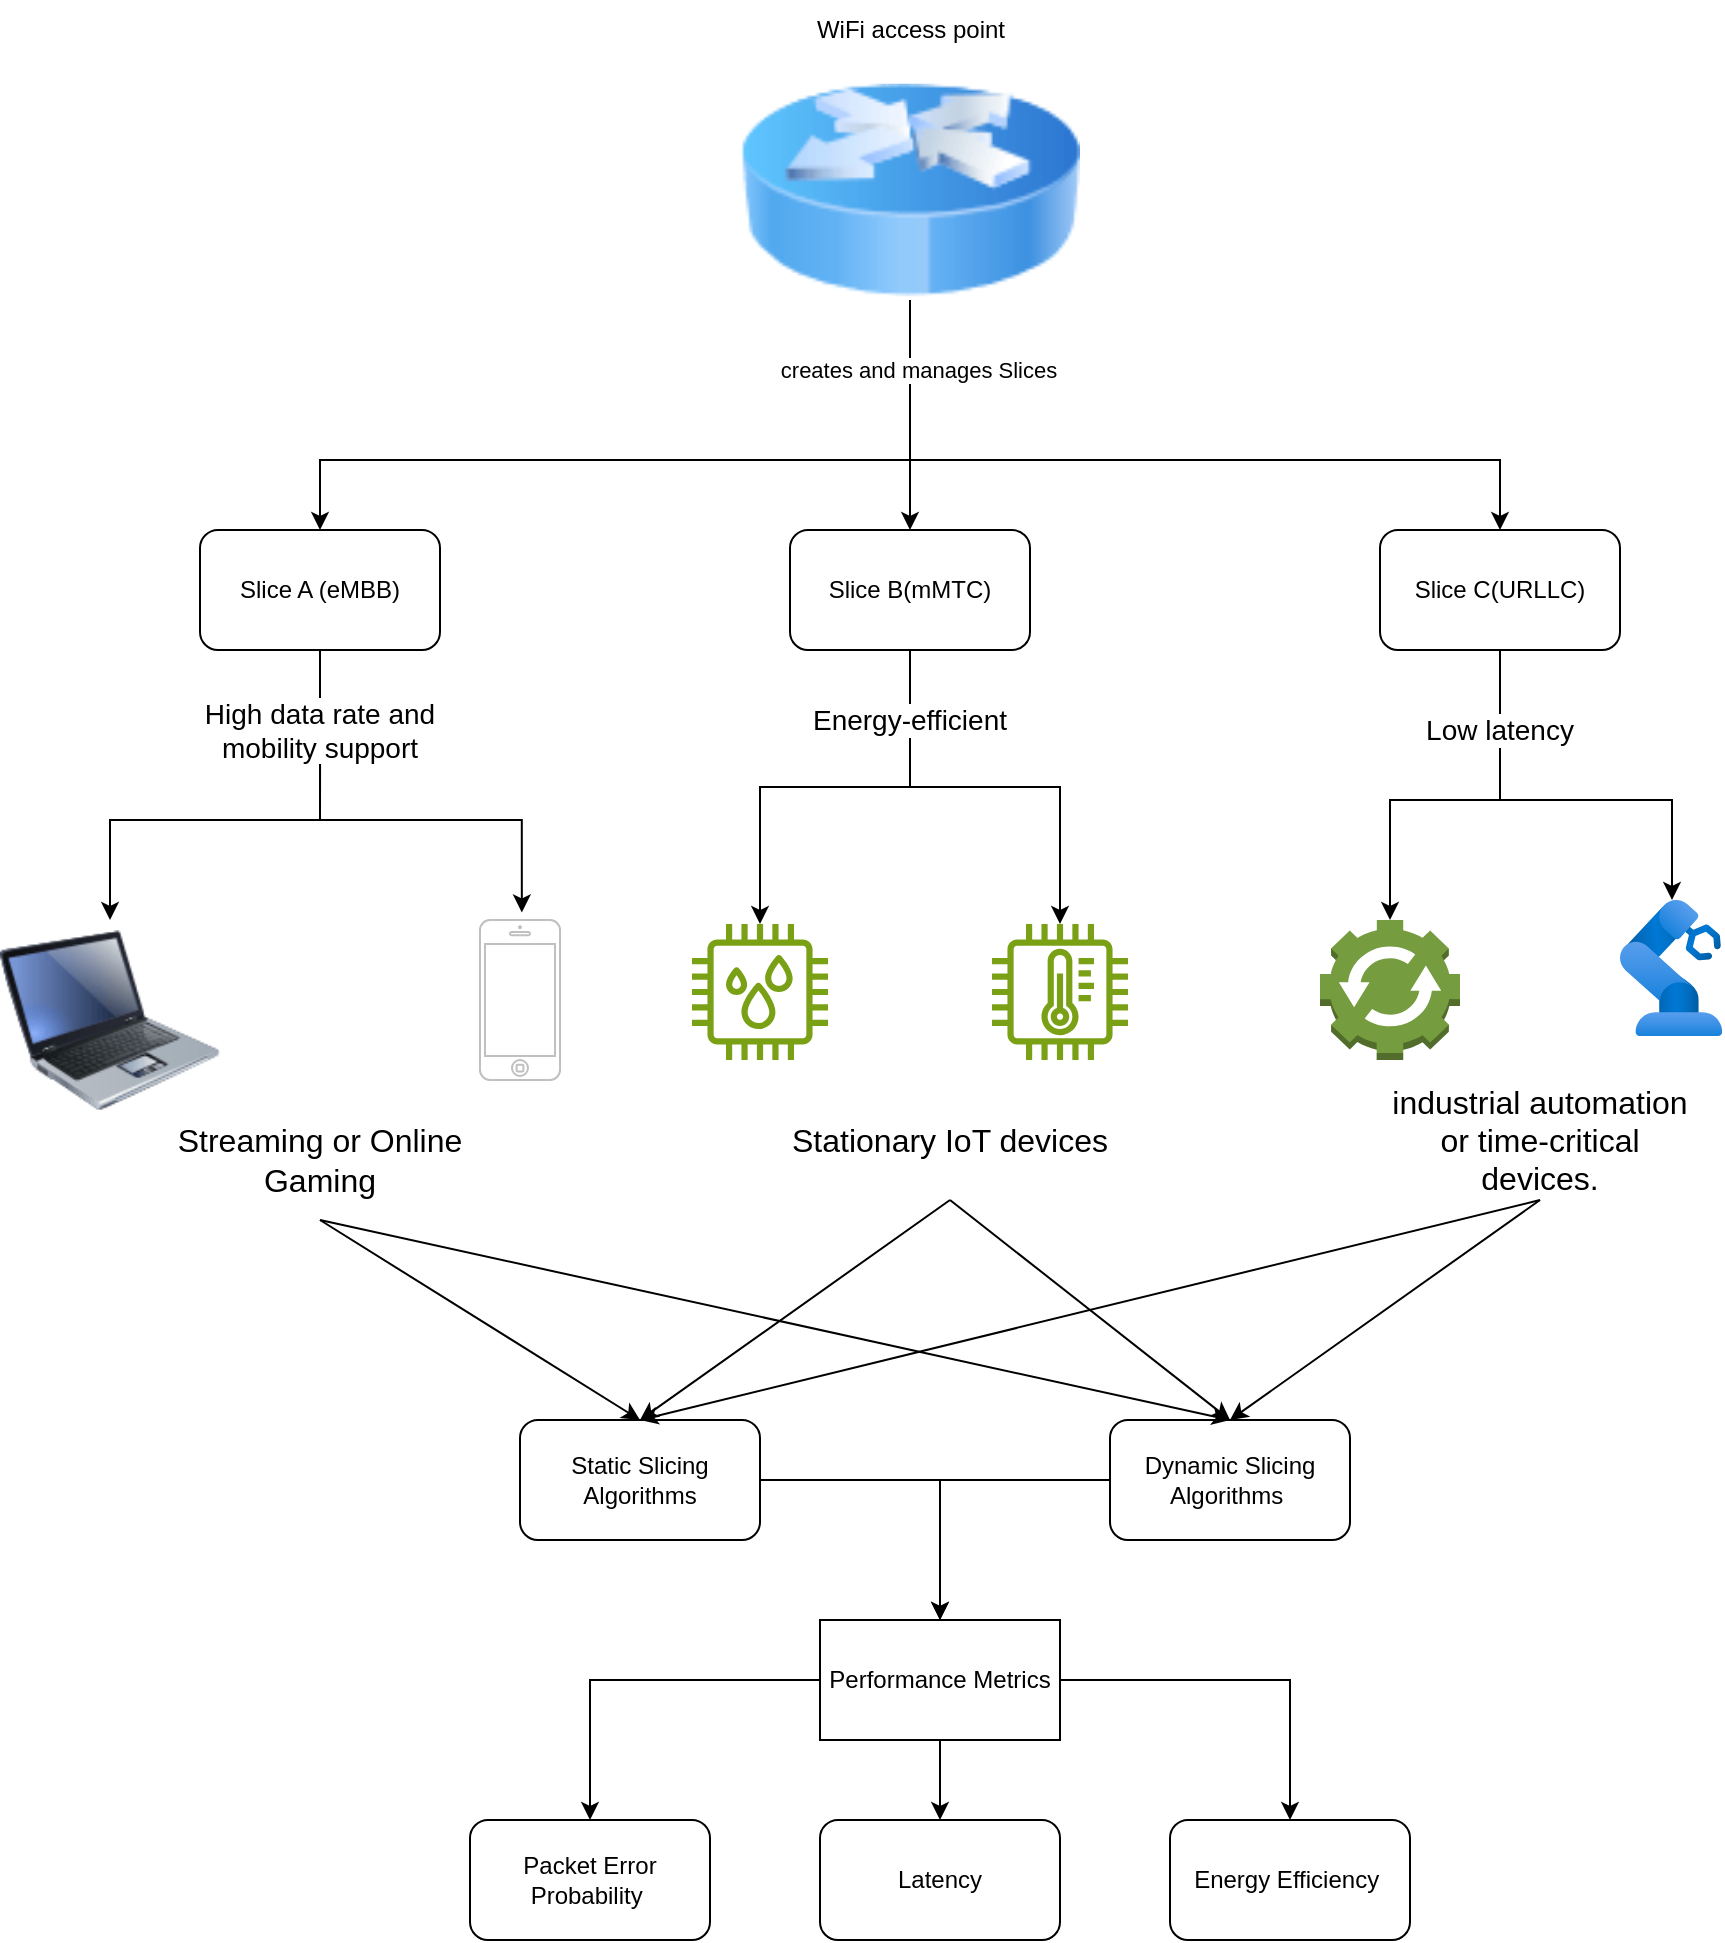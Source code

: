 <mxfile version="24.8.3">
  <diagram name="Page-1" id="hM2xaqLaM9kXfvrjTJUC">
    <mxGraphModel dx="4522" dy="1594" grid="1" gridSize="10" guides="1" tooltips="1" connect="1" arrows="1" fold="1" page="1" pageScale="1" pageWidth="827" pageHeight="1169" math="0" shadow="0">
      <root>
        <mxCell id="0" />
        <mxCell id="1" parent="0" />
        <mxCell id="RwSFmMSZ676aGIv1vrAS-19" style="edgeStyle=orthogonalEdgeStyle;rounded=0;orthogonalLoop=1;jettySize=auto;html=1;entryX=0.5;entryY=0;entryDx=0;entryDy=0;" parent="1" source="RwSFmMSZ676aGIv1vrAS-14" target="RwSFmMSZ676aGIv1vrAS-16" edge="1">
          <mxGeometry relative="1" as="geometry">
            <Array as="points">
              <mxPoint x="-825" y="290" />
              <mxPoint x="-1120" y="290" />
            </Array>
          </mxGeometry>
        </mxCell>
        <mxCell id="RwSFmMSZ676aGIv1vrAS-20" style="edgeStyle=orthogonalEdgeStyle;rounded=0;orthogonalLoop=1;jettySize=auto;html=1;entryX=0.5;entryY=0;entryDx=0;entryDy=0;" parent="1" source="RwSFmMSZ676aGIv1vrAS-14" target="RwSFmMSZ676aGIv1vrAS-17" edge="1">
          <mxGeometry relative="1" as="geometry" />
        </mxCell>
        <mxCell id="RwSFmMSZ676aGIv1vrAS-21" style="edgeStyle=orthogonalEdgeStyle;rounded=0;orthogonalLoop=1;jettySize=auto;html=1;entryX=0.5;entryY=0;entryDx=0;entryDy=0;" parent="1" source="RwSFmMSZ676aGIv1vrAS-14" target="RwSFmMSZ676aGIv1vrAS-18" edge="1">
          <mxGeometry relative="1" as="geometry">
            <Array as="points">
              <mxPoint x="-825" y="290" />
              <mxPoint x="-530" y="290" />
            </Array>
          </mxGeometry>
        </mxCell>
        <mxCell id="RwSFmMSZ676aGIv1vrAS-70" value="creates and manages Slices" style="edgeLabel;html=1;align=center;verticalAlign=middle;resizable=0;points=[];" parent="RwSFmMSZ676aGIv1vrAS-21" vertex="1" connectable="0">
          <mxGeometry x="-0.832" y="4" relative="1" as="geometry">
            <mxPoint as="offset" />
          </mxGeometry>
        </mxCell>
        <mxCell id="RwSFmMSZ676aGIv1vrAS-14" value="" style="image;html=1;image=img/lib/clip_art/networking/Router_Icon_128x128.png" parent="1" vertex="1">
          <mxGeometry x="-910" y="100" width="170" height="110" as="geometry" />
        </mxCell>
        <mxCell id="RwSFmMSZ676aGIv1vrAS-37" style="edgeStyle=orthogonalEdgeStyle;rounded=0;orthogonalLoop=1;jettySize=auto;html=1;" parent="1" source="RwSFmMSZ676aGIv1vrAS-16" target="RwSFmMSZ676aGIv1vrAS-22" edge="1">
          <mxGeometry relative="1" as="geometry">
            <Array as="points">
              <mxPoint x="-1120" y="470" />
              <mxPoint x="-1225" y="470" />
            </Array>
          </mxGeometry>
        </mxCell>
        <mxCell id="RwSFmMSZ676aGIv1vrAS-16" value="Slice A (eMBB)" style="rounded=1;whiteSpace=wrap;html=1;" parent="1" vertex="1">
          <mxGeometry x="-1180" y="325" width="120" height="60" as="geometry" />
        </mxCell>
        <mxCell id="RwSFmMSZ676aGIv1vrAS-39" style="edgeStyle=orthogonalEdgeStyle;rounded=0;orthogonalLoop=1;jettySize=auto;html=1;" parent="1" source="RwSFmMSZ676aGIv1vrAS-17" target="RwSFmMSZ676aGIv1vrAS-24" edge="1">
          <mxGeometry relative="1" as="geometry" />
        </mxCell>
        <mxCell id="RwSFmMSZ676aGIv1vrAS-40" style="edgeStyle=orthogonalEdgeStyle;rounded=0;orthogonalLoop=1;jettySize=auto;html=1;" parent="1" source="RwSFmMSZ676aGIv1vrAS-17" target="RwSFmMSZ676aGIv1vrAS-25" edge="1">
          <mxGeometry relative="1" as="geometry" />
        </mxCell>
        <mxCell id="RwSFmMSZ676aGIv1vrAS-17" value="Slice B(mMTC)" style="rounded=1;whiteSpace=wrap;html=1;" parent="1" vertex="1">
          <mxGeometry x="-885" y="325" width="120" height="60" as="geometry" />
        </mxCell>
        <mxCell id="RwSFmMSZ676aGIv1vrAS-41" style="edgeStyle=orthogonalEdgeStyle;rounded=0;orthogonalLoop=1;jettySize=auto;html=1;" parent="1" source="RwSFmMSZ676aGIv1vrAS-18" target="RwSFmMSZ676aGIv1vrAS-26" edge="1">
          <mxGeometry relative="1" as="geometry">
            <Array as="points">
              <mxPoint x="-530" y="460" />
              <mxPoint x="-585" y="460" />
            </Array>
          </mxGeometry>
        </mxCell>
        <mxCell id="RwSFmMSZ676aGIv1vrAS-42" style="edgeStyle=orthogonalEdgeStyle;rounded=0;orthogonalLoop=1;jettySize=auto;html=1;" parent="1" source="RwSFmMSZ676aGIv1vrAS-18" target="RwSFmMSZ676aGIv1vrAS-27" edge="1">
          <mxGeometry relative="1" as="geometry">
            <mxPoint x="-440" y="470" as="targetPoint" />
            <Array as="points">
              <mxPoint x="-530" y="460" />
              <mxPoint x="-444" y="460" />
            </Array>
          </mxGeometry>
        </mxCell>
        <mxCell id="RwSFmMSZ676aGIv1vrAS-18" value="Slice C(URLLC)" style="rounded=1;whiteSpace=wrap;html=1;" parent="1" vertex="1">
          <mxGeometry x="-590" y="325" width="120" height="60" as="geometry" />
        </mxCell>
        <mxCell id="RwSFmMSZ676aGIv1vrAS-22" value="" style="image;html=1;image=img/lib/clip_art/computers/Laptop_128x128.png" parent="1" vertex="1">
          <mxGeometry x="-1280" y="520" width="110" height="100" as="geometry" />
        </mxCell>
        <mxCell id="RwSFmMSZ676aGIv1vrAS-23" value="" style="html=1;verticalLabelPosition=bottom;labelBackgroundColor=#ffffff;verticalAlign=top;shadow=0;dashed=0;strokeWidth=1;shape=mxgraph.ios7.misc.iphone;strokeColor=#c0c0c0;" parent="1" vertex="1">
          <mxGeometry x="-1040" y="520" width="40" height="80" as="geometry" />
        </mxCell>
        <mxCell id="RwSFmMSZ676aGIv1vrAS-24" value="" style="sketch=0;outlineConnect=0;fontColor=#232F3E;gradientColor=none;fillColor=#7AA116;strokeColor=none;dashed=0;verticalLabelPosition=bottom;verticalAlign=top;align=center;html=1;fontSize=12;fontStyle=0;aspect=fixed;pointerEvents=1;shape=mxgraph.aws4.iot_thing_humidity_sensor;" parent="1" vertex="1">
          <mxGeometry x="-934" y="522" width="68" height="68" as="geometry" />
        </mxCell>
        <mxCell id="RwSFmMSZ676aGIv1vrAS-25" value="" style="sketch=0;outlineConnect=0;fontColor=#232F3E;gradientColor=none;fillColor=#7AA116;strokeColor=none;dashed=0;verticalLabelPosition=bottom;verticalAlign=top;align=center;html=1;fontSize=12;fontStyle=0;aspect=fixed;pointerEvents=1;shape=mxgraph.aws4.iot_thing_temperature_sensor;" parent="1" vertex="1">
          <mxGeometry x="-784" y="522" width="68" height="68" as="geometry" />
        </mxCell>
        <mxCell id="RwSFmMSZ676aGIv1vrAS-26" value="" style="outlineConnect=0;dashed=0;verticalLabelPosition=bottom;verticalAlign=top;align=center;html=1;shape=mxgraph.aws3.automation;fillColor=#759C3E;gradientColor=none;" parent="1" vertex="1">
          <mxGeometry x="-620" y="520" width="70" height="70" as="geometry" />
        </mxCell>
        <mxCell id="RwSFmMSZ676aGIv1vrAS-27" value="" style="image;aspect=fixed;html=1;points=[];align=center;fontSize=12;image=img/lib/azure2/other/Defender_Industrial_Robot.svg;" parent="1" vertex="1">
          <mxGeometry x="-470" y="510" width="51.08" height="68" as="geometry" />
        </mxCell>
        <mxCell id="RwSFmMSZ676aGIv1vrAS-33" value="&lt;span style=&quot;font-size: medium;&quot;&gt;industrial automation or time-critical devices.&lt;/span&gt;" style="text;html=1;align=center;verticalAlign=middle;whiteSpace=wrap;rounded=0;" parent="1" vertex="1">
          <mxGeometry x="-590" y="600" width="160" height="60" as="geometry" />
        </mxCell>
        <mxCell id="RwSFmMSZ676aGIv1vrAS-34" value="&lt;span style=&quot;font-size: medium;&quot;&gt;Stationary IoT devices&lt;/span&gt;" style="text;html=1;align=center;verticalAlign=middle;whiteSpace=wrap;rounded=0;" parent="1" vertex="1">
          <mxGeometry x="-885" y="600" width="160" height="60" as="geometry" />
        </mxCell>
        <mxCell id="RwSFmMSZ676aGIv1vrAS-36" value="&lt;font size=&quot;3&quot;&gt;Streaming or Online Gaming&lt;/font&gt;" style="text;html=1;align=center;verticalAlign=middle;whiteSpace=wrap;rounded=0;" parent="1" vertex="1">
          <mxGeometry x="-1200" y="610" width="160" height="60" as="geometry" />
        </mxCell>
        <mxCell id="RwSFmMSZ676aGIv1vrAS-38" value="" style="edgeStyle=orthogonalEdgeStyle;rounded=0;orthogonalLoop=1;jettySize=auto;html=1;entryX=0.523;entryY=-0.047;entryDx=0;entryDy=0;entryPerimeter=0;verticalAlign=middle;" parent="1" target="RwSFmMSZ676aGIv1vrAS-23" edge="1">
          <mxGeometry relative="1" as="geometry">
            <mxPoint x="-1119.96" y="440" as="sourcePoint" />
            <Array as="points">
              <mxPoint x="-1019" y="470" />
            </Array>
          </mxGeometry>
        </mxCell>
        <mxCell id="RwSFmMSZ676aGIv1vrAS-47" value="&lt;span style=&quot;text-align: start;&quot;&gt;&lt;font style=&quot;font-size: 14px;&quot;&gt;High data rate and mobility support&lt;/font&gt;&lt;/span&gt;" style="text;html=1;align=center;verticalAlign=middle;whiteSpace=wrap;rounded=0;labelBackgroundColor=#FFFFFF;" parent="1" vertex="1">
          <mxGeometry x="-1195" y="410" width="150" height="30" as="geometry" />
        </mxCell>
        <mxCell id="RwSFmMSZ676aGIv1vrAS-48" value="&lt;span style=&quot;text-align: start;&quot;&gt;&lt;font style=&quot;font-size: 14px;&quot;&gt;Energy-efficient&lt;/font&gt;&lt;/span&gt;" style="text;html=1;align=center;verticalAlign=middle;whiteSpace=wrap;rounded=0;labelBackgroundColor=#FFFFFF;" parent="1" vertex="1">
          <mxGeometry x="-900" y="410" width="150" height="20" as="geometry" />
        </mxCell>
        <mxCell id="RwSFmMSZ676aGIv1vrAS-49" value="&lt;span style=&quot;text-align: start;&quot;&gt;&lt;font style=&quot;font-size: 14px;&quot;&gt;Low latency&lt;/font&gt;&lt;/span&gt;" style="text;html=1;align=center;verticalAlign=middle;whiteSpace=wrap;rounded=0;labelBackgroundColor=#FFFFFF;" parent="1" vertex="1">
          <mxGeometry x="-605" y="410" width="150" height="30" as="geometry" />
        </mxCell>
        <mxCell id="RwSFmMSZ676aGIv1vrAS-65" style="edgeStyle=orthogonalEdgeStyle;rounded=0;orthogonalLoop=1;jettySize=auto;html=1;entryX=0.5;entryY=0;entryDx=0;entryDy=0;" parent="1" source="RwSFmMSZ676aGIv1vrAS-52" target="RwSFmMSZ676aGIv1vrAS-61" edge="1">
          <mxGeometry relative="1" as="geometry" />
        </mxCell>
        <mxCell id="RwSFmMSZ676aGIv1vrAS-52" value="Static Slicing Algorithms" style="rounded=1;whiteSpace=wrap;html=1;" parent="1" vertex="1">
          <mxGeometry x="-1020" y="770" width="120" height="60" as="geometry" />
        </mxCell>
        <mxCell id="RwSFmMSZ676aGIv1vrAS-66" style="edgeStyle=orthogonalEdgeStyle;rounded=0;orthogonalLoop=1;jettySize=auto;html=1;entryX=0.5;entryY=0;entryDx=0;entryDy=0;" parent="1" source="RwSFmMSZ676aGIv1vrAS-53" target="RwSFmMSZ676aGIv1vrAS-61" edge="1">
          <mxGeometry relative="1" as="geometry" />
        </mxCell>
        <mxCell id="RwSFmMSZ676aGIv1vrAS-53" value="Dynamic Slicing Algorithms&amp;nbsp;" style="rounded=1;whiteSpace=wrap;html=1;" parent="1" vertex="1">
          <mxGeometry x="-725" y="770" width="120" height="60" as="geometry" />
        </mxCell>
        <mxCell id="RwSFmMSZ676aGIv1vrAS-55" value="" style="endArrow=classic;html=1;rounded=0;exitX=0.5;exitY=1;exitDx=0;exitDy=0;entryX=0.5;entryY=0;entryDx=0;entryDy=0;" parent="1" source="RwSFmMSZ676aGIv1vrAS-36" target="RwSFmMSZ676aGIv1vrAS-52" edge="1">
          <mxGeometry width="50" height="50" relative="1" as="geometry">
            <mxPoint x="-830" y="580" as="sourcePoint" />
            <mxPoint x="-780" y="530" as="targetPoint" />
          </mxGeometry>
        </mxCell>
        <mxCell id="RwSFmMSZ676aGIv1vrAS-56" value="" style="endArrow=classic;html=1;rounded=0;exitX=0.5;exitY=1;exitDx=0;exitDy=0;entryX=0.5;entryY=0;entryDx=0;entryDy=0;" parent="1" source="RwSFmMSZ676aGIv1vrAS-34" target="RwSFmMSZ676aGIv1vrAS-52" edge="1">
          <mxGeometry width="50" height="50" relative="1" as="geometry">
            <mxPoint x="-1110" y="680" as="sourcePoint" />
            <mxPoint x="-950" y="800" as="targetPoint" />
          </mxGeometry>
        </mxCell>
        <mxCell id="RwSFmMSZ676aGIv1vrAS-57" value="" style="endArrow=classic;html=1;rounded=0;exitX=0.5;exitY=1;exitDx=0;exitDy=0;entryX=0.5;entryY=0;entryDx=0;entryDy=0;" parent="1" source="RwSFmMSZ676aGIv1vrAS-33" target="RwSFmMSZ676aGIv1vrAS-52" edge="1">
          <mxGeometry width="50" height="50" relative="1" as="geometry">
            <mxPoint x="-795" y="670" as="sourcePoint" />
            <mxPoint x="-950" y="800" as="targetPoint" />
          </mxGeometry>
        </mxCell>
        <mxCell id="RwSFmMSZ676aGIv1vrAS-58" value="" style="endArrow=classic;html=1;rounded=0;exitX=0.5;exitY=1;exitDx=0;exitDy=0;entryX=0.5;entryY=0;entryDx=0;entryDy=0;" parent="1" source="RwSFmMSZ676aGIv1vrAS-34" target="RwSFmMSZ676aGIv1vrAS-53" edge="1">
          <mxGeometry width="50" height="50" relative="1" as="geometry">
            <mxPoint x="-795" y="670" as="sourcePoint" />
            <mxPoint x="-950" y="800" as="targetPoint" />
          </mxGeometry>
        </mxCell>
        <mxCell id="RwSFmMSZ676aGIv1vrAS-59" value="" style="endArrow=classic;html=1;rounded=0;exitX=0.5;exitY=1;exitDx=0;exitDy=0;entryX=0.5;entryY=0;entryDx=0;entryDy=0;" parent="1" source="RwSFmMSZ676aGIv1vrAS-33" target="RwSFmMSZ676aGIv1vrAS-53" edge="1">
          <mxGeometry width="50" height="50" relative="1" as="geometry">
            <mxPoint x="-795" y="670" as="sourcePoint" />
            <mxPoint x="-655" y="800" as="targetPoint" />
          </mxGeometry>
        </mxCell>
        <mxCell id="RwSFmMSZ676aGIv1vrAS-60" value="" style="endArrow=classic;html=1;rounded=0;exitX=0.5;exitY=1;exitDx=0;exitDy=0;entryX=0.5;entryY=0;entryDx=0;entryDy=0;" parent="1" source="RwSFmMSZ676aGIv1vrAS-36" target="RwSFmMSZ676aGIv1vrAS-53" edge="1">
          <mxGeometry width="50" height="50" relative="1" as="geometry">
            <mxPoint x="-785" y="680" as="sourcePoint" />
            <mxPoint x="-645" y="810" as="targetPoint" />
          </mxGeometry>
        </mxCell>
        <mxCell id="RwSFmMSZ676aGIv1vrAS-67" style="edgeStyle=orthogonalEdgeStyle;rounded=0;orthogonalLoop=1;jettySize=auto;html=1;entryX=0.5;entryY=0;entryDx=0;entryDy=0;" parent="1" source="RwSFmMSZ676aGIv1vrAS-61" target="RwSFmMSZ676aGIv1vrAS-62" edge="1">
          <mxGeometry relative="1" as="geometry" />
        </mxCell>
        <mxCell id="RwSFmMSZ676aGIv1vrAS-68" style="edgeStyle=orthogonalEdgeStyle;rounded=0;orthogonalLoop=1;jettySize=auto;html=1;entryX=0.5;entryY=0;entryDx=0;entryDy=0;" parent="1" source="RwSFmMSZ676aGIv1vrAS-61" target="RwSFmMSZ676aGIv1vrAS-63" edge="1">
          <mxGeometry relative="1" as="geometry" />
        </mxCell>
        <mxCell id="RwSFmMSZ676aGIv1vrAS-69" style="edgeStyle=orthogonalEdgeStyle;rounded=0;orthogonalLoop=1;jettySize=auto;html=1;entryX=0.5;entryY=0;entryDx=0;entryDy=0;" parent="1" source="RwSFmMSZ676aGIv1vrAS-61" target="RwSFmMSZ676aGIv1vrAS-64" edge="1">
          <mxGeometry relative="1" as="geometry" />
        </mxCell>
        <mxCell id="RwSFmMSZ676aGIv1vrAS-61" value="Performance Metrics" style="rounded=0;whiteSpace=wrap;html=1;" parent="1" vertex="1">
          <mxGeometry x="-870" y="870" width="120" height="60" as="geometry" />
        </mxCell>
        <mxCell id="RwSFmMSZ676aGIv1vrAS-62" value="Packet Error Probability&amp;nbsp;" style="rounded=1;whiteSpace=wrap;html=1;" parent="1" vertex="1">
          <mxGeometry x="-1045" y="970" width="120" height="60" as="geometry" />
        </mxCell>
        <mxCell id="RwSFmMSZ676aGIv1vrAS-63" value="Latency" style="rounded=1;whiteSpace=wrap;html=1;" parent="1" vertex="1">
          <mxGeometry x="-870" y="970" width="120" height="60" as="geometry" />
        </mxCell>
        <mxCell id="RwSFmMSZ676aGIv1vrAS-64" value="Energy Efficiency&amp;nbsp;" style="rounded=1;whiteSpace=wrap;html=1;" parent="1" vertex="1">
          <mxGeometry x="-695" y="970" width="120" height="60" as="geometry" />
        </mxCell>
        <mxCell id="RwSFmMSZ676aGIv1vrAS-71" value="WiFi access point" style="text;html=1;align=center;verticalAlign=middle;whiteSpace=wrap;rounded=0;" parent="1" vertex="1">
          <mxGeometry x="-877.5" y="60" width="105" height="30" as="geometry" />
        </mxCell>
      </root>
    </mxGraphModel>
  </diagram>
</mxfile>
